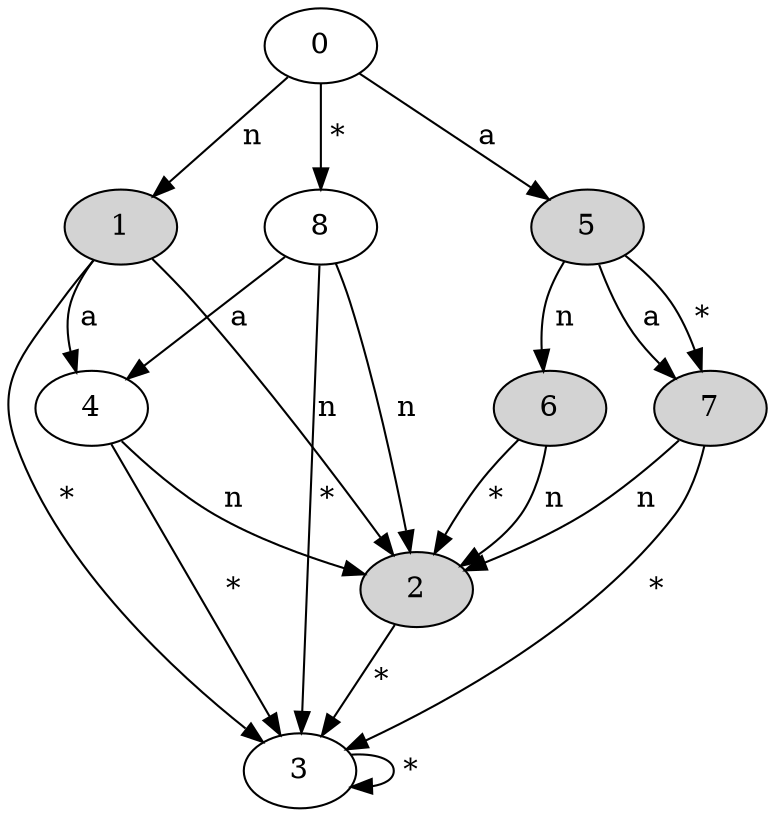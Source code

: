 digraph G {
	0 -> 1 [label=" n "]
	0 -> 5 [label=" a "]
	0 -> 8 [label=" * "]
	1 -> 2 [label=" n "]
	1 -> 4 [label=" a "]
	1 -> 3 [label=" * "]
	2 -> 3 [label=" * "]
	3 -> 3 [label=" * "]
	4 -> 2 [label=" n "]
	4 -> 3 [label=" * "]
	5 -> 6 [label=" n "]
	5 -> 7 [label=" a "]
	5 -> 7 [label=" * "]
	6 -> 2 [label=" n "]
	6 -> 2 [label=" * "]
	7 -> 2 [label=" n "]
	7 -> 3 [label=" * "]
	8 -> 2 [label=" n "]
	8 -> 4 [label=" a "]
	8 -> 3 [label=" * "]
	1 [style=filled]
	2 [style=filled]
	5 [style=filled]
	6 [style=filled]
	7 [style=filled]
}